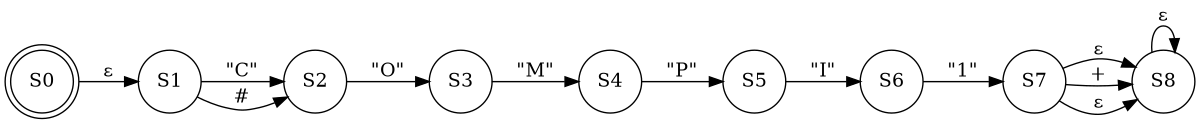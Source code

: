 digraph AFND {
	rankdir=LR;
	size="8,5";
	node [shape = doublecircle]; S0;
	node [shape = circle];
	S0 -> S1 [label = "ε"];
	S1 -> S2 [label = "\"C\""];
	S2 -> S3 [label = "\"O\""];
	S3 -> S4 [label = "\"M\""];
	S4 -> S5 [label = "\"P\""];
	S5 -> S6 [label = "\"I\""];
	S6 -> S7 [label = "\"1\""];
	S7 -> S8 [label = "ε"];
	S7 -> S8 [label = "+"];
	S8 -> S8 [label = "ε"];
	S7 -> S8 [label = "ε"];
	S1 -> S2 [label = "#"];
}


